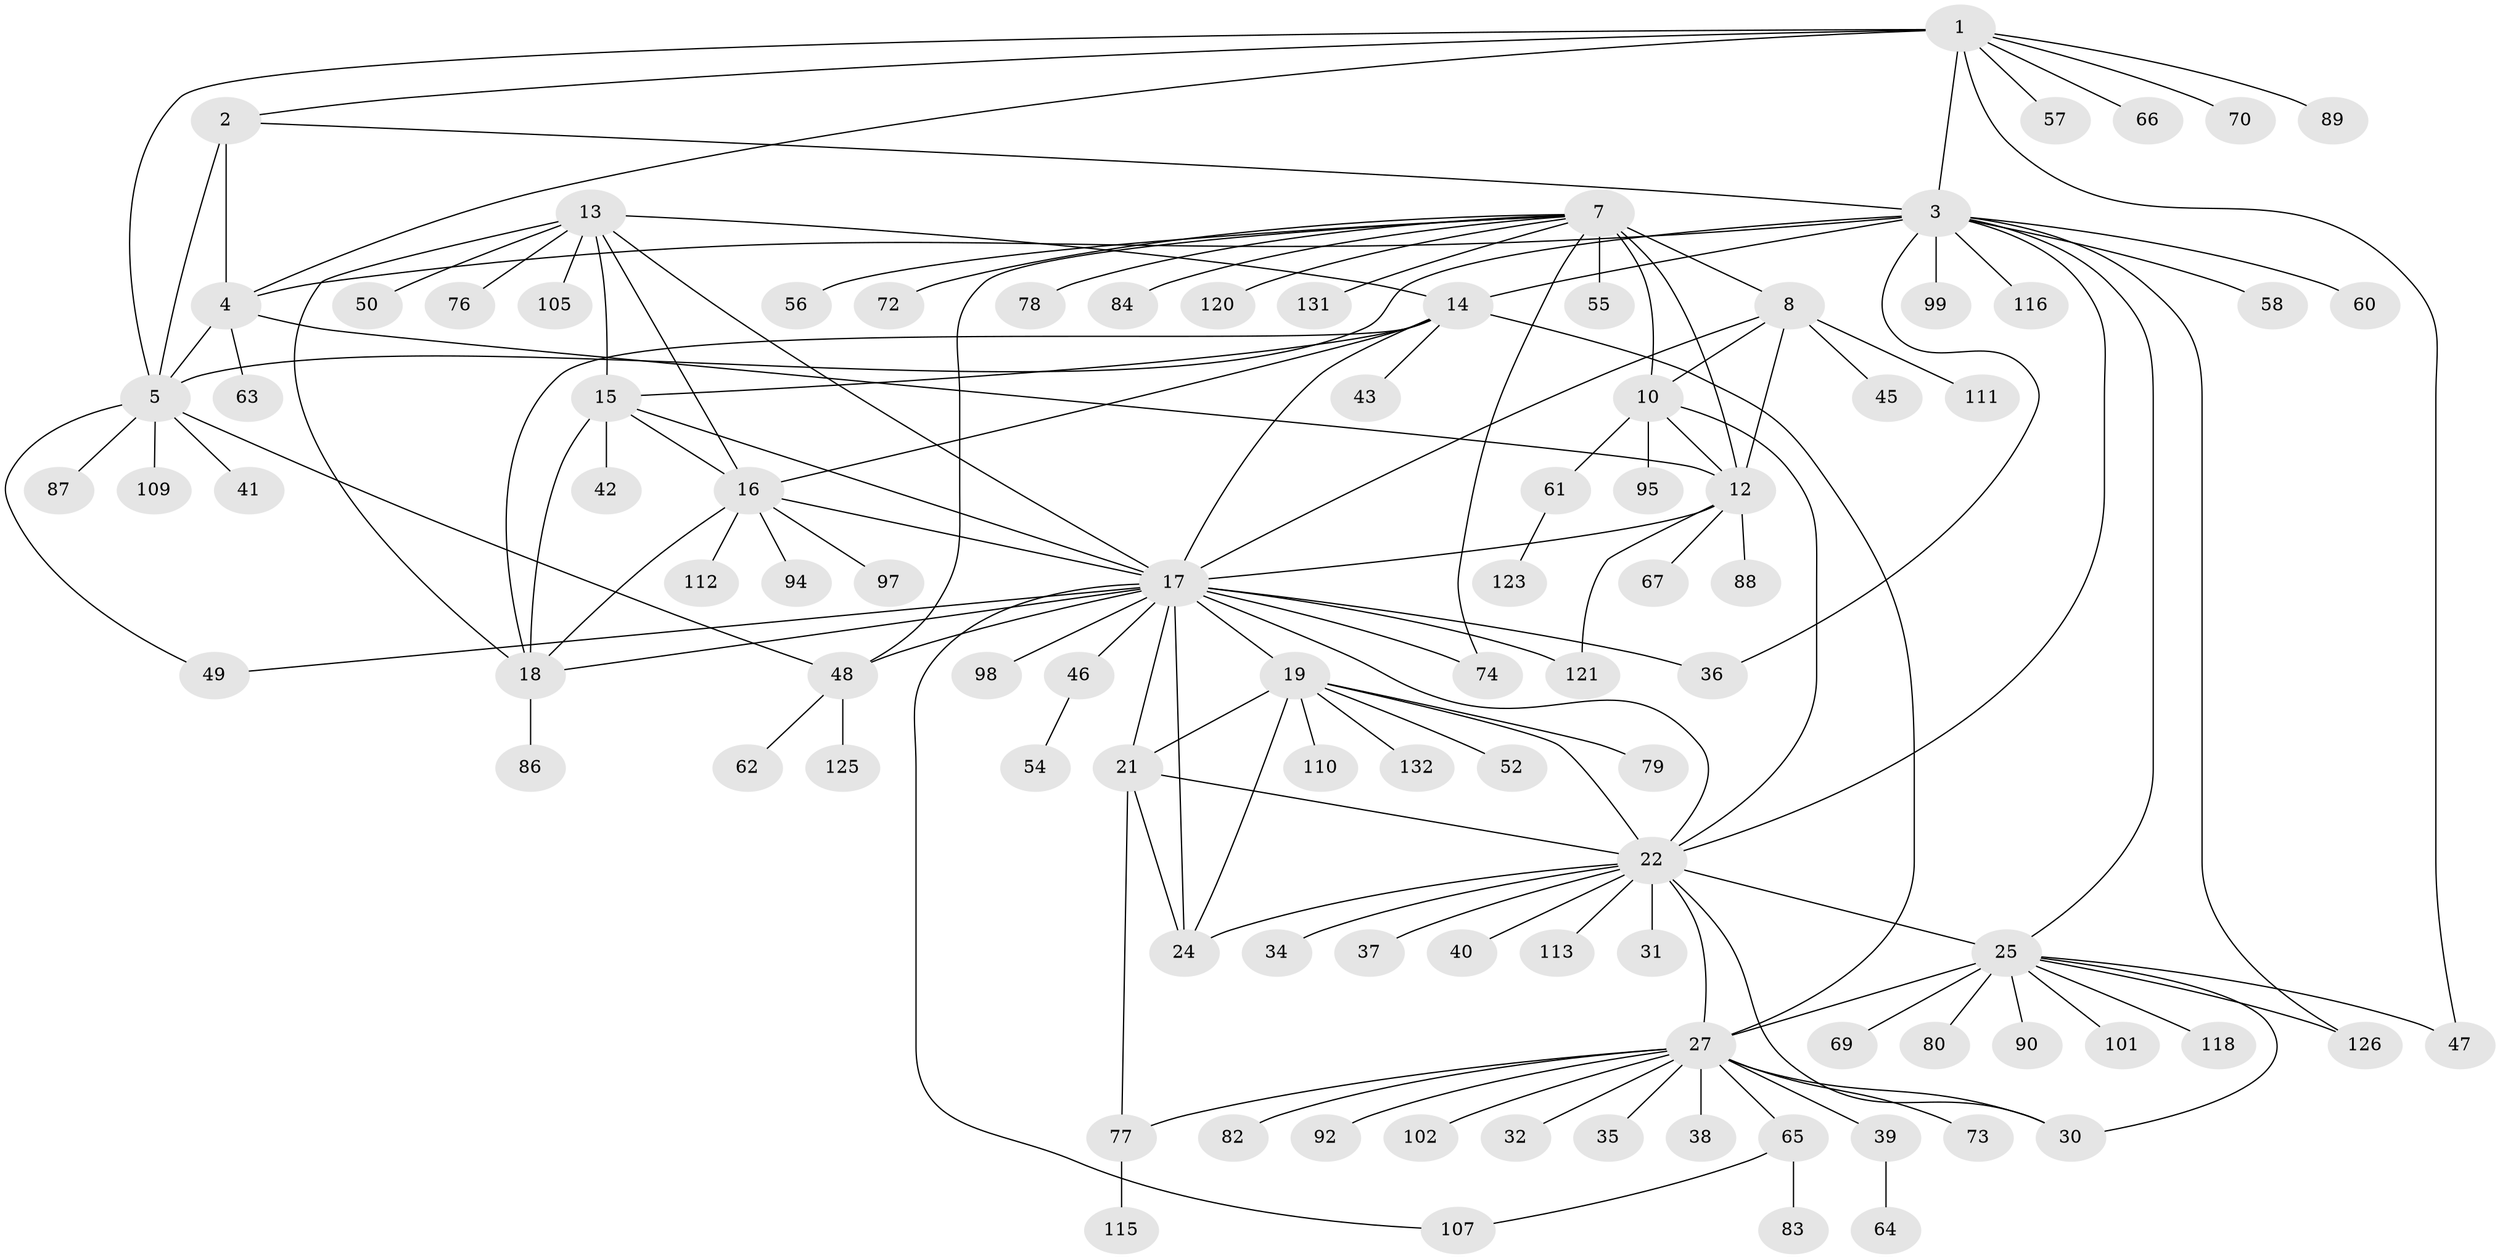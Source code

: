 // Generated by graph-tools (version 1.1) at 2025/24/03/03/25 07:24:12]
// undirected, 97 vertices, 140 edges
graph export_dot {
graph [start="1"]
  node [color=gray90,style=filled];
  1 [super="+108"];
  2 [super="+117"];
  3 [super="+93"];
  4 [super="+103"];
  5 [super="+6"];
  7 [super="+11"];
  8 [super="+9"];
  10 [super="+127"];
  12 [super="+85"];
  13 [super="+81"];
  14;
  15 [super="+33"];
  16 [super="+53"];
  17 [super="+23"];
  18 [super="+71"];
  19 [super="+20"];
  21 [super="+91"];
  22 [super="+26"];
  24 [super="+128"];
  25 [super="+28"];
  27 [super="+29"];
  30 [super="+114"];
  31;
  32;
  34;
  35 [super="+96"];
  36 [super="+44"];
  37 [super="+59"];
  38;
  39;
  40;
  41 [super="+51"];
  42;
  43;
  45;
  46;
  47;
  48 [super="+122"];
  49;
  50 [super="+75"];
  52;
  54;
  55;
  56;
  57 [super="+124"];
  58;
  60 [super="+100"];
  61;
  62 [super="+68"];
  63;
  64 [super="+129"];
  65;
  66;
  67;
  69;
  70 [super="+106"];
  72;
  73;
  74;
  76;
  77 [super="+104"];
  78;
  79;
  80;
  82;
  83 [super="+119"];
  84;
  86;
  87;
  88;
  89;
  90;
  92;
  94;
  95;
  97;
  98;
  99;
  101;
  102;
  105;
  107;
  109;
  110;
  111 [super="+130"];
  112;
  113;
  115;
  116;
  118;
  120;
  121;
  123;
  125;
  126;
  131;
  132;
  1 -- 2;
  1 -- 3;
  1 -- 4;
  1 -- 5 [weight=2];
  1 -- 47;
  1 -- 57;
  1 -- 66;
  1 -- 70;
  1 -- 89;
  2 -- 3;
  2 -- 4;
  2 -- 5 [weight=2];
  3 -- 4;
  3 -- 5 [weight=2];
  3 -- 14;
  3 -- 22;
  3 -- 25;
  3 -- 36;
  3 -- 58;
  3 -- 60;
  3 -- 99;
  3 -- 116;
  3 -- 126;
  4 -- 5 [weight=2];
  4 -- 12;
  4 -- 63;
  5 -- 49;
  5 -- 109;
  5 -- 87;
  5 -- 41;
  5 -- 48;
  7 -- 8 [weight=4];
  7 -- 10 [weight=2];
  7 -- 12 [weight=2];
  7 -- 48;
  7 -- 55;
  7 -- 72;
  7 -- 131;
  7 -- 74;
  7 -- 78;
  7 -- 84;
  7 -- 56;
  7 -- 120;
  8 -- 10 [weight=2];
  8 -- 12 [weight=2];
  8 -- 45;
  8 -- 111;
  8 -- 17;
  10 -- 12;
  10 -- 61;
  10 -- 95;
  10 -- 22;
  12 -- 17;
  12 -- 67;
  12 -- 88;
  12 -- 121;
  13 -- 14;
  13 -- 15;
  13 -- 16;
  13 -- 17;
  13 -- 18;
  13 -- 50;
  13 -- 76;
  13 -- 105;
  14 -- 15;
  14 -- 16;
  14 -- 17;
  14 -- 18;
  14 -- 27;
  14 -- 43;
  15 -- 16;
  15 -- 17;
  15 -- 18;
  15 -- 42;
  16 -- 17;
  16 -- 18;
  16 -- 97;
  16 -- 112;
  16 -- 94;
  17 -- 18;
  17 -- 36;
  17 -- 46;
  17 -- 48;
  17 -- 49;
  17 -- 98;
  17 -- 107;
  17 -- 74;
  17 -- 19 [weight=2];
  17 -- 21;
  17 -- 22;
  17 -- 24;
  17 -- 121;
  18 -- 86;
  19 -- 21 [weight=2];
  19 -- 22 [weight=2];
  19 -- 24 [weight=2];
  19 -- 52;
  19 -- 110;
  19 -- 132;
  19 -- 79;
  21 -- 22;
  21 -- 24;
  21 -- 77;
  22 -- 24;
  22 -- 34;
  22 -- 40;
  22 -- 37;
  22 -- 113;
  22 -- 25 [weight=2];
  22 -- 27 [weight=2];
  22 -- 30;
  22 -- 31;
  25 -- 27 [weight=4];
  25 -- 30 [weight=2];
  25 -- 47;
  25 -- 80;
  25 -- 90;
  25 -- 101;
  25 -- 69;
  25 -- 118;
  25 -- 126;
  27 -- 30 [weight=2];
  27 -- 32;
  27 -- 38;
  27 -- 39;
  27 -- 65;
  27 -- 73;
  27 -- 82;
  27 -- 92;
  27 -- 102;
  27 -- 35;
  27 -- 77;
  39 -- 64;
  46 -- 54;
  48 -- 62;
  48 -- 125;
  61 -- 123;
  65 -- 83;
  65 -- 107;
  77 -- 115;
}
